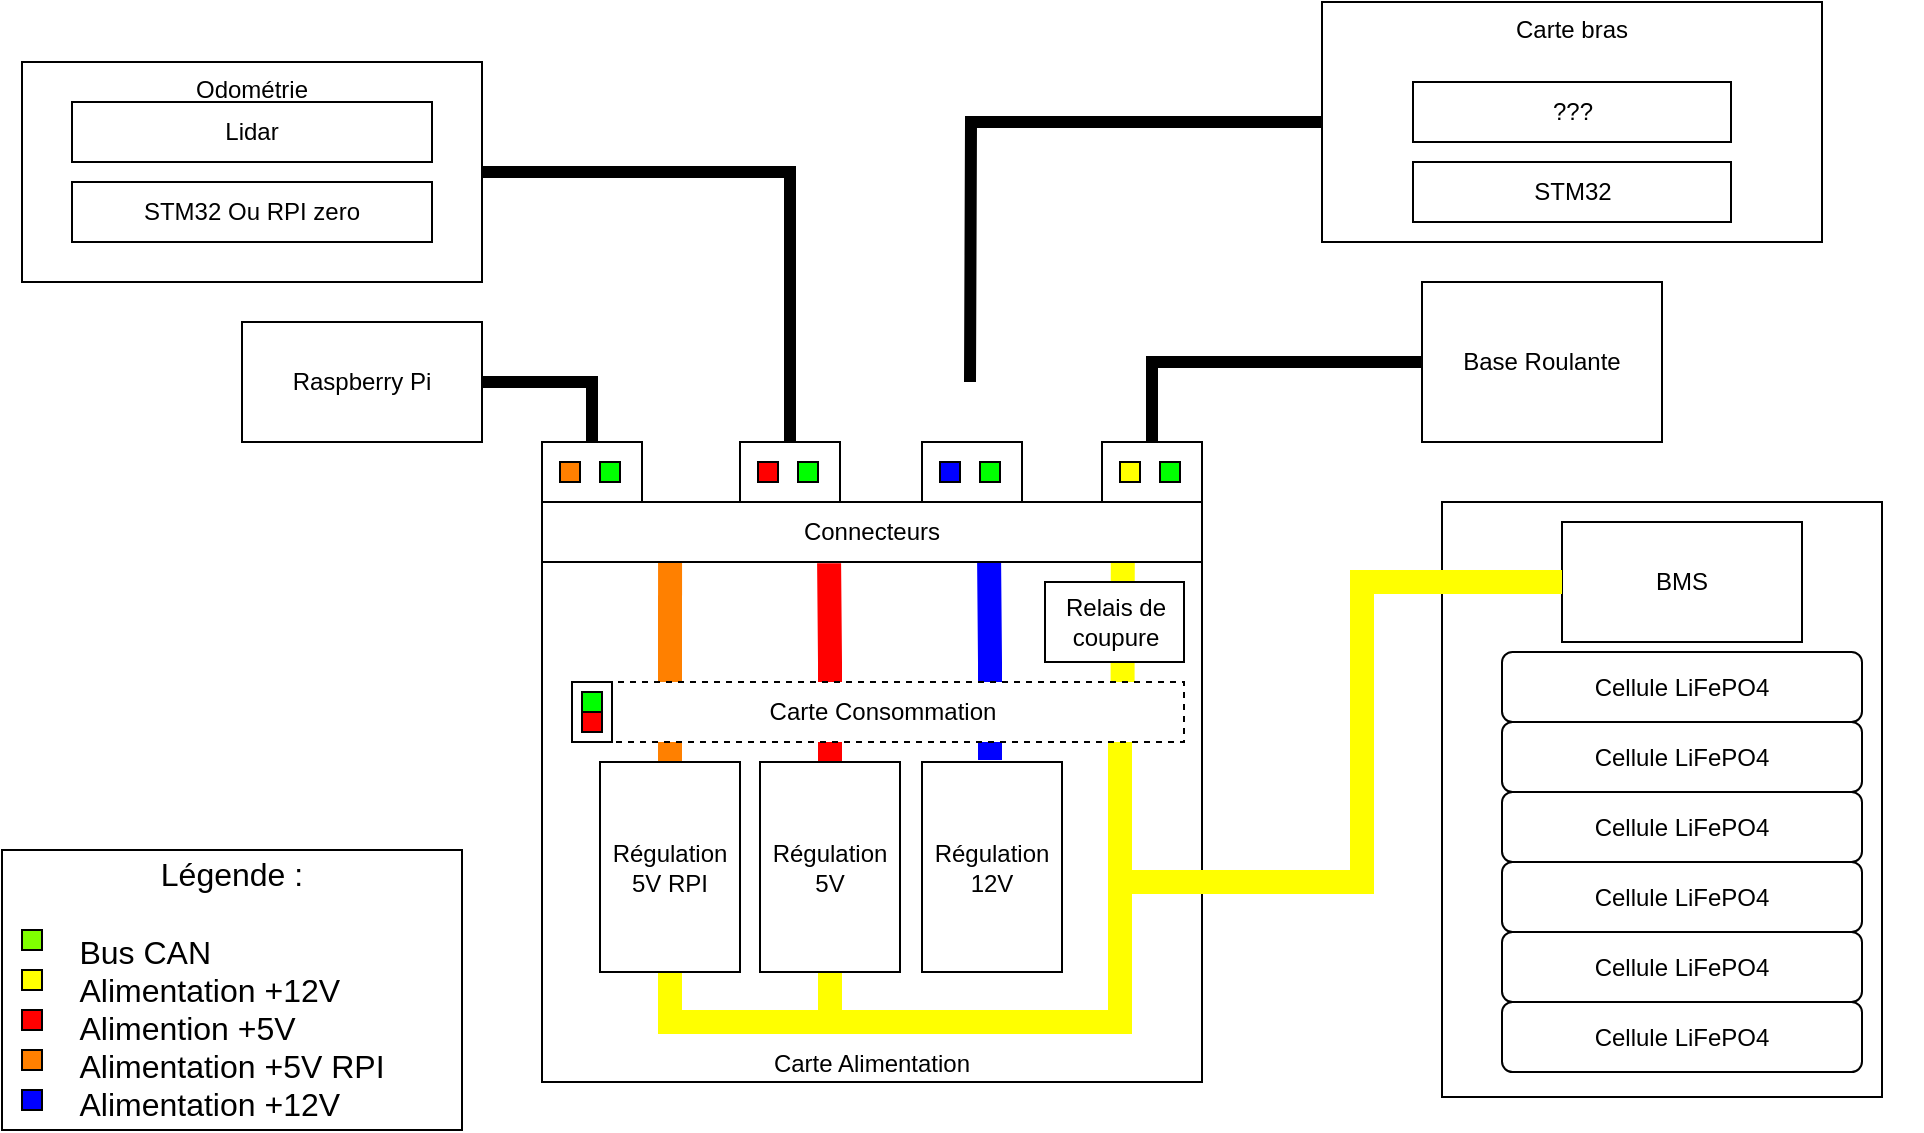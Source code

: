 <mxfile version="15.8.7" type="device"><diagram id="JpveLo8PaYovJ9PGyjTf" name="Page-1"><mxGraphModel dx="868" dy="563" grid="1" gridSize="10" guides="1" tooltips="1" connect="1" arrows="1" fold="1" page="1" pageScale="1" pageWidth="827" pageHeight="1169" math="0" shadow="0"><root><mxCell id="0"/><mxCell id="1" parent="0"/><mxCell id="44TB2KRQQcfzeu8KFtdc-42" value="Carte Alimentation" style="rounded=0;whiteSpace=wrap;html=1;verticalAlign=bottom;" parent="1" vertex="1"><mxGeometry x="920" y="380" width="330" height="260" as="geometry"/></mxCell><mxCell id="-E3k1kJGh9sHyTYKa1nS-39" style="edgeStyle=orthogonalEdgeStyle;rounded=0;jumpSize=6;orthogonalLoop=1;jettySize=auto;html=1;exitX=1;exitY=0.5;exitDx=0;exitDy=0;entryX=0.5;entryY=0;entryDx=0;entryDy=0;endArrow=none;endFill=0;targetPerimeterSpacing=0;strokeColor=#000000;strokeWidth=6;" parent="1" source="44TB2KRQQcfzeu8KFtdc-1" target="-E3k1kJGh9sHyTYKa1nS-5" edge="1"><mxGeometry relative="1" as="geometry"/></mxCell><mxCell id="7BKwCYo5F2u6xzoC-rP1-3" style="edgeStyle=orthogonalEdgeStyle;rounded=0;orthogonalLoop=1;jettySize=auto;html=1;entryX=0.435;entryY=1.021;entryDx=0;entryDy=0;entryPerimeter=0;fontColor=#000000;endArrow=none;endFill=0;strokeColor=#0000FF;strokeWidth=12;" edge="1" parent="1"><mxGeometry relative="1" as="geometry"><mxPoint x="1143.55" y="380" as="targetPoint"/><mxPoint x="1144" y="479" as="sourcePoint"/><Array as="points"><mxPoint x="1144" y="430"/></Array></mxGeometry></mxCell><mxCell id="44TB2KRQQcfzeu8KFtdc-1" value="Raspberry Pi" style="rounded=0;whiteSpace=wrap;html=1;" parent="1" vertex="1"><mxGeometry x="770" y="260" width="120" height="60" as="geometry"/></mxCell><mxCell id="-E3k1kJGh9sHyTYKa1nS-47" style="edgeStyle=orthogonalEdgeStyle;rounded=0;jumpSize=6;orthogonalLoop=1;jettySize=auto;html=1;exitX=0;exitY=0.5;exitDx=0;exitDy=0;entryX=0.5;entryY=0;entryDx=0;entryDy=0;endArrow=none;endFill=0;targetPerimeterSpacing=0;strokeColor=#000000;strokeWidth=6;" parent="1" source="44TB2KRQQcfzeu8KFtdc-5" target="-E3k1kJGh9sHyTYKa1nS-44" edge="1"><mxGeometry relative="1" as="geometry"/></mxCell><mxCell id="44TB2KRQQcfzeu8KFtdc-5" value="Base Roulante" style="rounded=0;whiteSpace=wrap;html=1;" parent="1" vertex="1"><mxGeometry x="1360" y="240" width="120" height="80" as="geometry"/></mxCell><mxCell id="44TB2KRQQcfzeu8KFtdc-20" value="" style="group" parent="1" vertex="1" connectable="0"><mxGeometry x="1360" y="350" width="250" height="297.5" as="geometry"/></mxCell><mxCell id="44TB2KRQQcfzeu8KFtdc-15" value="" style="rounded=0;whiteSpace=wrap;html=1;" parent="44TB2KRQQcfzeu8KFtdc-20" vertex="1"><mxGeometry x="10" width="220" height="297.5" as="geometry"/></mxCell><mxCell id="44TB2KRQQcfzeu8KFtdc-19" value="" style="group" parent="44TB2KRQQcfzeu8KFtdc-20" vertex="1" connectable="0"><mxGeometry x="40" y="75" width="200" height="222.5" as="geometry"/></mxCell><mxCell id="44TB2KRQQcfzeu8KFtdc-9" value="Cellule LiFePO4" style="rounded=1;whiteSpace=wrap;html=1;" parent="44TB2KRQQcfzeu8KFtdc-19" vertex="1"><mxGeometry y="140" width="180" height="35" as="geometry"/></mxCell><mxCell id="44TB2KRQQcfzeu8KFtdc-12" value="Cellule LiFePO4" style="rounded=1;whiteSpace=wrap;html=1;" parent="44TB2KRQQcfzeu8KFtdc-19" vertex="1"><mxGeometry y="105" width="180" height="35" as="geometry"/></mxCell><mxCell id="44TB2KRQQcfzeu8KFtdc-11" value="Cellule LiFePO4" style="rounded=1;whiteSpace=wrap;html=1;" parent="44TB2KRQQcfzeu8KFtdc-19" vertex="1"><mxGeometry y="70" width="180" height="35" as="geometry"/></mxCell><mxCell id="44TB2KRQQcfzeu8KFtdc-8" value="Cellule LiFePO4" style="rounded=1;whiteSpace=wrap;html=1;" parent="44TB2KRQQcfzeu8KFtdc-19" vertex="1"><mxGeometry y="175" width="180" height="35" as="geometry"/></mxCell><mxCell id="44TB2KRQQcfzeu8KFtdc-10" value="Cellule LiFePO4" style="rounded=1;whiteSpace=wrap;html=1;" parent="44TB2KRQQcfzeu8KFtdc-19" vertex="1"><mxGeometry y="35" width="180" height="35" as="geometry"/></mxCell><mxCell id="44TB2KRQQcfzeu8KFtdc-2" value="Cellule LiFePO4" style="rounded=1;whiteSpace=wrap;html=1;" parent="44TB2KRQQcfzeu8KFtdc-19" vertex="1"><mxGeometry width="180" height="35" as="geometry"/></mxCell><mxCell id="44TB2KRQQcfzeu8KFtdc-3" value="BMS" style="rounded=0;whiteSpace=wrap;html=1;" parent="44TB2KRQQcfzeu8KFtdc-20" vertex="1"><mxGeometry x="70" y="10" width="120" height="60" as="geometry"/></mxCell><mxCell id="44TB2KRQQcfzeu8KFtdc-34" style="edgeStyle=orthogonalEdgeStyle;rounded=0;orthogonalLoop=1;jettySize=auto;html=1;exitX=0.5;exitY=1;exitDx=0;exitDy=0;endArrow=none;endFill=0;strokeColor=#FFFF00;strokeWidth=12;fontColor=#000000;" parent="1" source="44TB2KRQQcfzeu8KFtdc-25" edge="1"><mxGeometry relative="1" as="geometry"><mxPoint x="1209" y="610" as="targetPoint"/><Array as="points"><mxPoint x="1064" y="610"/><mxPoint x="1209" y="610"/></Array></mxGeometry></mxCell><mxCell id="44TB2KRQQcfzeu8KFtdc-40" style="edgeStyle=orthogonalEdgeStyle;rounded=0;orthogonalLoop=1;jettySize=auto;html=1;exitX=0.5;exitY=0;exitDx=0;exitDy=0;entryX=0.435;entryY=1.021;entryDx=0;entryDy=0;entryPerimeter=0;fontColor=#000000;endArrow=none;endFill=0;strokeColor=#FF0000;strokeWidth=12;" parent="1" source="44TB2KRQQcfzeu8KFtdc-25" target="-E3k1kJGh9sHyTYKa1nS-4" edge="1"><mxGeometry relative="1" as="geometry"><mxPoint x="1063.92" y="451.76" as="targetPoint"/></mxGeometry></mxCell><mxCell id="44TB2KRQQcfzeu8KFtdc-25" value="Régulation 5V" style="whiteSpace=wrap;html=1;rounded=0;" parent="1" vertex="1"><mxGeometry x="1029" y="480" width="70" height="105" as="geometry"/></mxCell><mxCell id="44TB2KRQQcfzeu8KFtdc-35" style="edgeStyle=orthogonalEdgeStyle;rounded=0;orthogonalLoop=1;jettySize=auto;html=1;exitX=0.5;exitY=1;exitDx=0;exitDy=0;endArrow=none;endFill=0;strokeColor=#FFFF00;strokeWidth=12;fontColor=#000000;" parent="1" source="44TB2KRQQcfzeu8KFtdc-26" edge="1"><mxGeometry relative="1" as="geometry"><mxPoint x="1209" y="520" as="targetPoint"/><Array as="points"><mxPoint x="984" y="610"/><mxPoint x="1209" y="610"/></Array></mxGeometry></mxCell><mxCell id="44TB2KRQQcfzeu8KFtdc-39" style="edgeStyle=orthogonalEdgeStyle;rounded=0;orthogonalLoop=1;jettySize=auto;html=1;exitX=0.5;exitY=0;exitDx=0;exitDy=0;fontColor=#000000;endArrow=none;endFill=0;strokeColor=#FF8000;strokeWidth=12;entryX=0.194;entryY=0.982;entryDx=0;entryDy=0;entryPerimeter=0;" parent="1" source="44TB2KRQQcfzeu8KFtdc-26" target="-E3k1kJGh9sHyTYKa1nS-4" edge="1"><mxGeometry relative="1" as="geometry"><mxPoint x="984" y="410" as="targetPoint"/><Array as="points"/></mxGeometry></mxCell><mxCell id="44TB2KRQQcfzeu8KFtdc-26" value="Régulation 5V RPI" style="whiteSpace=wrap;html=1;rounded=0;" parent="1" vertex="1"><mxGeometry x="949" y="480" width="70" height="105" as="geometry"/></mxCell><mxCell id="44TB2KRQQcfzeu8KFtdc-38" style="edgeStyle=orthogonalEdgeStyle;rounded=0;orthogonalLoop=1;jettySize=auto;html=1;fontColor=#000000;endArrow=none;endFill=0;strokeColor=#FFFF00;strokeWidth=12;" parent="1" edge="1"><mxGeometry relative="1" as="geometry"><mxPoint x="1209" y="610" as="targetPoint"/><mxPoint x="1209" y="520" as="sourcePoint"/></mxGeometry></mxCell><mxCell id="44TB2KRQQcfzeu8KFtdc-41" style="edgeStyle=orthogonalEdgeStyle;rounded=0;orthogonalLoop=1;jettySize=auto;html=1;fontColor=#000000;endArrow=none;endFill=0;strokeColor=#FFFF00;strokeWidth=12;" parent="1" edge="1"><mxGeometry relative="1" as="geometry"><mxPoint x="1209" y="451" as="targetPoint"/><Array as="points"><mxPoint x="1209" y="490"/></Array><mxPoint x="1209" y="530" as="sourcePoint"/></mxGeometry></mxCell><mxCell id="44TB2KRQQcfzeu8KFtdc-46" value="" style="group" parent="1" vertex="1" connectable="0"><mxGeometry x="660" y="130" width="230" height="110" as="geometry"/></mxCell><mxCell id="44TB2KRQQcfzeu8KFtdc-43" value="Odométrie" style="whiteSpace=wrap;html=1;rounded=0;verticalAlign=top;" parent="44TB2KRQQcfzeu8KFtdc-46" vertex="1"><mxGeometry width="230" height="110" as="geometry"/></mxCell><mxCell id="44TB2KRQQcfzeu8KFtdc-7" value="Lidar" style="whiteSpace=wrap;html=1;" parent="44TB2KRQQcfzeu8KFtdc-46" vertex="1"><mxGeometry x="25" y="20" width="180" height="30" as="geometry"/></mxCell><mxCell id="44TB2KRQQcfzeu8KFtdc-45" value="STM32 Ou RPI zero" style="whiteSpace=wrap;html=1;" parent="44TB2KRQQcfzeu8KFtdc-46" vertex="1"><mxGeometry x="25" y="60" width="180" height="30" as="geometry"/></mxCell><mxCell id="44TB2KRQQcfzeu8KFtdc-59" style="edgeStyle=orthogonalEdgeStyle;rounded=0;orthogonalLoop=1;jettySize=auto;html=1;exitX=0;exitY=0.5;exitDx=0;exitDy=0;fontColor=#000000;endArrow=none;endFill=0;strokeColor=#FFFF00;strokeWidth=12;" parent="1" source="44TB2KRQQcfzeu8KFtdc-3" edge="1"><mxGeometry relative="1" as="geometry"><mxPoint x="1210" y="540" as="targetPoint"/><Array as="points"><mxPoint x="1330" y="390"/><mxPoint x="1330" y="540"/></Array></mxGeometry></mxCell><mxCell id="44TB2KRQQcfzeu8KFtdc-63" value="" style="group" parent="1" vertex="1" connectable="0"><mxGeometry x="1310" y="100" width="250" height="120" as="geometry"/></mxCell><mxCell id="44TB2KRQQcfzeu8KFtdc-60" value="Carte bras" style="rounded=0;whiteSpace=wrap;html=1;verticalAlign=top;" parent="44TB2KRQQcfzeu8KFtdc-63" vertex="1"><mxGeometry width="250" height="120" as="geometry"/></mxCell><mxCell id="44TB2KRQQcfzeu8KFtdc-61" value="STM32" style="whiteSpace=wrap;html=1;rounded=0;verticalAlign=middle;labelBackgroundColor=default;" parent="44TB2KRQQcfzeu8KFtdc-63" vertex="1"><mxGeometry x="45.5" y="80" width="159" height="30" as="geometry"/></mxCell><mxCell id="44TB2KRQQcfzeu8KFtdc-62" value="???" style="whiteSpace=wrap;html=1;rounded=0;verticalAlign=middle;labelBackgroundColor=default;" parent="44TB2KRQQcfzeu8KFtdc-63" vertex="1"><mxGeometry x="45.5" y="40" width="159" height="30" as="geometry"/></mxCell><mxCell id="-E3k1kJGh9sHyTYKa1nS-3" style="edgeStyle=orthogonalEdgeStyle;rounded=0;orthogonalLoop=1;jettySize=auto;html=1;exitX=0.898;exitY=0.044;exitDx=0;exitDy=0;fontColor=#000000;endArrow=none;endFill=0;strokeColor=#FFFF00;strokeWidth=12;entryX=0.88;entryY=1.003;entryDx=0;entryDy=0;entryPerimeter=0;exitPerimeter=0;" parent="1" source="44TB2KRQQcfzeu8KFtdc-4" target="-E3k1kJGh9sHyTYKa1nS-4" edge="1"><mxGeometry relative="1" as="geometry"><mxPoint x="1210.0" y="420" as="sourcePoint"/><mxPoint x="1210" y="390" as="targetPoint"/></mxGeometry></mxCell><mxCell id="-E3k1kJGh9sHyTYKa1nS-4" value="Connecteurs" style="whiteSpace=wrap;html=1;" parent="1" vertex="1"><mxGeometry x="920" y="350" width="330" height="30" as="geometry"/></mxCell><mxCell id="-E3k1kJGh9sHyTYKa1nS-9" value="" style="group;fillColor=none;" parent="1" vertex="1" connectable="0"><mxGeometry x="920" y="320" width="50" height="30" as="geometry"/></mxCell><mxCell id="-E3k1kJGh9sHyTYKa1nS-5" value="" style="rounded=0;whiteSpace=wrap;html=1;" parent="-E3k1kJGh9sHyTYKa1nS-9" vertex="1"><mxGeometry width="50" height="30" as="geometry"/></mxCell><mxCell id="-E3k1kJGh9sHyTYKa1nS-7" value="" style="rounded=0;whiteSpace=wrap;html=1;fillColor=#00FF00;" parent="-E3k1kJGh9sHyTYKa1nS-9" vertex="1"><mxGeometry x="29" y="10" width="10" height="10" as="geometry"/></mxCell><mxCell id="-E3k1kJGh9sHyTYKa1nS-8" value="" style="rounded=0;whiteSpace=wrap;html=1;fillColor=#FF8000;" parent="-E3k1kJGh9sHyTYKa1nS-9" vertex="1"><mxGeometry x="9" y="10" width="10" height="10" as="geometry"/></mxCell><mxCell id="-E3k1kJGh9sHyTYKa1nS-10" value="" style="group;fillColor=none;" parent="1" vertex="1" connectable="0"><mxGeometry x="1019" y="320" width="50" height="30" as="geometry"/></mxCell><mxCell id="-E3k1kJGh9sHyTYKa1nS-11" value="" style="rounded=0;whiteSpace=wrap;html=1;" parent="-E3k1kJGh9sHyTYKa1nS-10" vertex="1"><mxGeometry width="50" height="30" as="geometry"/></mxCell><mxCell id="-E3k1kJGh9sHyTYKa1nS-12" value="" style="rounded=0;whiteSpace=wrap;html=1;fillColor=#00FF00;" parent="-E3k1kJGh9sHyTYKa1nS-10" vertex="1"><mxGeometry x="29" y="10" width="10" height="10" as="geometry"/></mxCell><mxCell id="-E3k1kJGh9sHyTYKa1nS-13" value="" style="rounded=0;whiteSpace=wrap;html=1;fillColor=#FF0000;" parent="-E3k1kJGh9sHyTYKa1nS-10" vertex="1"><mxGeometry x="9" y="10" width="10" height="10" as="geometry"/></mxCell><mxCell id="-E3k1kJGh9sHyTYKa1nS-40" style="edgeStyle=orthogonalEdgeStyle;rounded=0;jumpSize=6;orthogonalLoop=1;jettySize=auto;html=1;exitX=1;exitY=0.5;exitDx=0;exitDy=0;entryX=0.5;entryY=0;entryDx=0;entryDy=0;endArrow=none;endFill=0;targetPerimeterSpacing=0;strokeColor=#000000;strokeWidth=6;" parent="1" source="44TB2KRQQcfzeu8KFtdc-43" target="-E3k1kJGh9sHyTYKa1nS-11" edge="1"><mxGeometry relative="1" as="geometry"/></mxCell><mxCell id="-E3k1kJGh9sHyTYKa1nS-43" value="" style="group;fillColor=none;" parent="1" vertex="1" connectable="0"><mxGeometry x="1200" y="320" width="50" height="30" as="geometry"/></mxCell><mxCell id="-E3k1kJGh9sHyTYKa1nS-44" value="" style="rounded=0;whiteSpace=wrap;html=1;" parent="-E3k1kJGh9sHyTYKa1nS-43" vertex="1"><mxGeometry width="50" height="30" as="geometry"/></mxCell><mxCell id="-E3k1kJGh9sHyTYKa1nS-45" value="" style="rounded=0;whiteSpace=wrap;html=1;fillColor=#00FF00;" parent="-E3k1kJGh9sHyTYKa1nS-43" vertex="1"><mxGeometry x="29" y="10" width="10" height="10" as="geometry"/></mxCell><mxCell id="-E3k1kJGh9sHyTYKa1nS-46" value="" style="rounded=0;whiteSpace=wrap;html=1;fillColor=#FFFF00;" parent="-E3k1kJGh9sHyTYKa1nS-43" vertex="1"><mxGeometry x="9" y="10" width="10" height="10" as="geometry"/></mxCell><mxCell id="-E3k1kJGh9sHyTYKa1nS-48" style="edgeStyle=orthogonalEdgeStyle;rounded=0;jumpSize=6;orthogonalLoop=1;jettySize=auto;html=1;exitX=0;exitY=0.5;exitDx=0;exitDy=0;endArrow=none;endFill=0;targetPerimeterSpacing=0;strokeColor=#000000;strokeWidth=6;" parent="1" source="44TB2KRQQcfzeu8KFtdc-60" edge="1"><mxGeometry relative="1" as="geometry"><mxPoint x="1134" y="290" as="targetPoint"/></mxGeometry></mxCell><mxCell id="-E3k1kJGh9sHyTYKa1nS-54" value="" style="group" parent="1" vertex="1" connectable="0"><mxGeometry x="650" y="524" width="230" height="130" as="geometry"/></mxCell><mxCell id="-E3k1kJGh9sHyTYKa1nS-49" value="&lt;font style=&quot;font-size: 16px&quot;&gt;Légende :&lt;br style=&quot;font-size: 16px&quot;&gt;&lt;br style=&quot;font-size: 16px&quot;&gt;&lt;/font&gt;&lt;div style=&quot;text-align: left ; font-size: 16px&quot;&gt;&lt;span style=&quot;font-size: 16px&quot;&gt;&lt;font style=&quot;font-size: 16px&quot;&gt;Bus CAN&lt;/font&gt;&lt;/span&gt;&lt;/div&gt;&lt;font style=&quot;font-size: 16px&quot;&gt;&lt;div style=&quot;text-align: left ; font-size: 16px&quot;&gt;&lt;span style=&quot;font-size: 16px&quot;&gt;Alimentation +12V&lt;/span&gt;&lt;/div&gt;&lt;div style=&quot;text-align: left ; font-size: 16px&quot;&gt;&lt;span style=&quot;font-size: 16px&quot;&gt;Alimention +5V&lt;/span&gt;&lt;/div&gt;&lt;div style=&quot;text-align: left ; font-size: 16px&quot;&gt;Alimentation +5V RPI&lt;/div&gt;&lt;div style=&quot;text-align: left ; font-size: 16px&quot;&gt;Alimentation +12V&lt;/div&gt;&lt;/font&gt;" style="rounded=0;whiteSpace=wrap;html=1;fillColor=#FFFFFF;fontSize=16;" parent="-E3k1kJGh9sHyTYKa1nS-54" vertex="1"><mxGeometry width="230" height="140" as="geometry"/></mxCell><mxCell id="-E3k1kJGh9sHyTYKa1nS-50" value="" style="rounded=0;whiteSpace=wrap;html=1;fillColor=#80FF00;" parent="-E3k1kJGh9sHyTYKa1nS-54" vertex="1"><mxGeometry x="10" y="40" width="10" height="10" as="geometry"/></mxCell><mxCell id="-E3k1kJGh9sHyTYKa1nS-51" value="" style="rounded=0;whiteSpace=wrap;html=1;fillColor=#FFFF00;" parent="-E3k1kJGh9sHyTYKa1nS-54" vertex="1"><mxGeometry x="10" y="60" width="10" height="10" as="geometry"/></mxCell><mxCell id="-E3k1kJGh9sHyTYKa1nS-52" value="" style="rounded=0;whiteSpace=wrap;html=1;fillColor=#FF8000;" parent="-E3k1kJGh9sHyTYKa1nS-54" vertex="1"><mxGeometry x="10" y="100" width="10" height="10" as="geometry"/></mxCell><mxCell id="-E3k1kJGh9sHyTYKa1nS-53" value="" style="rounded=0;whiteSpace=wrap;html=1;fillColor=#FF0000;" parent="-E3k1kJGh9sHyTYKa1nS-54" vertex="1"><mxGeometry x="10" y="80" width="10" height="10" as="geometry"/></mxCell><mxCell id="7BKwCYo5F2u6xzoC-rP1-5" value="" style="rounded=0;whiteSpace=wrap;html=1;fillColor=#0000FF;" vertex="1" parent="-E3k1kJGh9sHyTYKa1nS-54"><mxGeometry x="10" y="120" width="10" height="10" as="geometry"/></mxCell><mxCell id="44TB2KRQQcfzeu8KFtdc-4" value="Carte Consommation" style="rounded=0;whiteSpace=wrap;html=1;dashed=1;" parent="1" vertex="1"><mxGeometry x="940" y="440" width="301" height="30" as="geometry"/></mxCell><mxCell id="-E3k1kJGh9sHyTYKa1nS-62" value="Relais de coupure" style="rounded=0;whiteSpace=wrap;html=1;" parent="1" vertex="1"><mxGeometry x="1171.5" y="390" width="69.5" height="40" as="geometry"/></mxCell><mxCell id="-E3k1kJGh9sHyTYKa1nS-63" value="" style="group" parent="1" vertex="1" connectable="0"><mxGeometry x="935" y="440" width="20" height="30" as="geometry"/></mxCell><mxCell id="-E3k1kJGh9sHyTYKa1nS-58" value="" style="rounded=0;whiteSpace=wrap;html=1;rotation=-90;" parent="-E3k1kJGh9sHyTYKa1nS-63" vertex="1"><mxGeometry x="-5" y="5" width="30" height="20" as="geometry"/></mxCell><mxCell id="-E3k1kJGh9sHyTYKa1nS-59" value="" style="rounded=0;whiteSpace=wrap;html=1;fillColor=#00FF00;rotation=-90;" parent="-E3k1kJGh9sHyTYKa1nS-63" vertex="1"><mxGeometry x="5" y="5" width="10" height="10" as="geometry"/></mxCell><mxCell id="-E3k1kJGh9sHyTYKa1nS-60" value="" style="rounded=0;whiteSpace=wrap;html=1;fillColor=#FF0000;rotation=-90;" parent="-E3k1kJGh9sHyTYKa1nS-63" vertex="1"><mxGeometry x="5" y="15" width="10" height="10" as="geometry"/></mxCell><mxCell id="7BKwCYo5F2u6xzoC-rP1-2" value="Régulation 12V" style="whiteSpace=wrap;html=1;rounded=0;" vertex="1" parent="1"><mxGeometry x="1110" y="480" width="70" height="105" as="geometry"/></mxCell><mxCell id="7BKwCYo5F2u6xzoC-rP1-6" value="" style="group;fillColor=none;" vertex="1" connectable="0" parent="1"><mxGeometry x="1110" y="320" width="50" height="30" as="geometry"/></mxCell><mxCell id="7BKwCYo5F2u6xzoC-rP1-7" value="" style="rounded=0;whiteSpace=wrap;html=1;" vertex="1" parent="7BKwCYo5F2u6xzoC-rP1-6"><mxGeometry width="50" height="30" as="geometry"/></mxCell><mxCell id="7BKwCYo5F2u6xzoC-rP1-8" value="" style="rounded=0;whiteSpace=wrap;html=1;fillColor=#00FF00;" vertex="1" parent="7BKwCYo5F2u6xzoC-rP1-6"><mxGeometry x="29" y="10" width="10" height="10" as="geometry"/></mxCell><mxCell id="7BKwCYo5F2u6xzoC-rP1-9" value="" style="rounded=0;whiteSpace=wrap;html=1;fillColor=#0000FF;" vertex="1" parent="7BKwCYo5F2u6xzoC-rP1-6"><mxGeometry x="9" y="10" width="10" height="10" as="geometry"/></mxCell></root></mxGraphModel></diagram></mxfile>